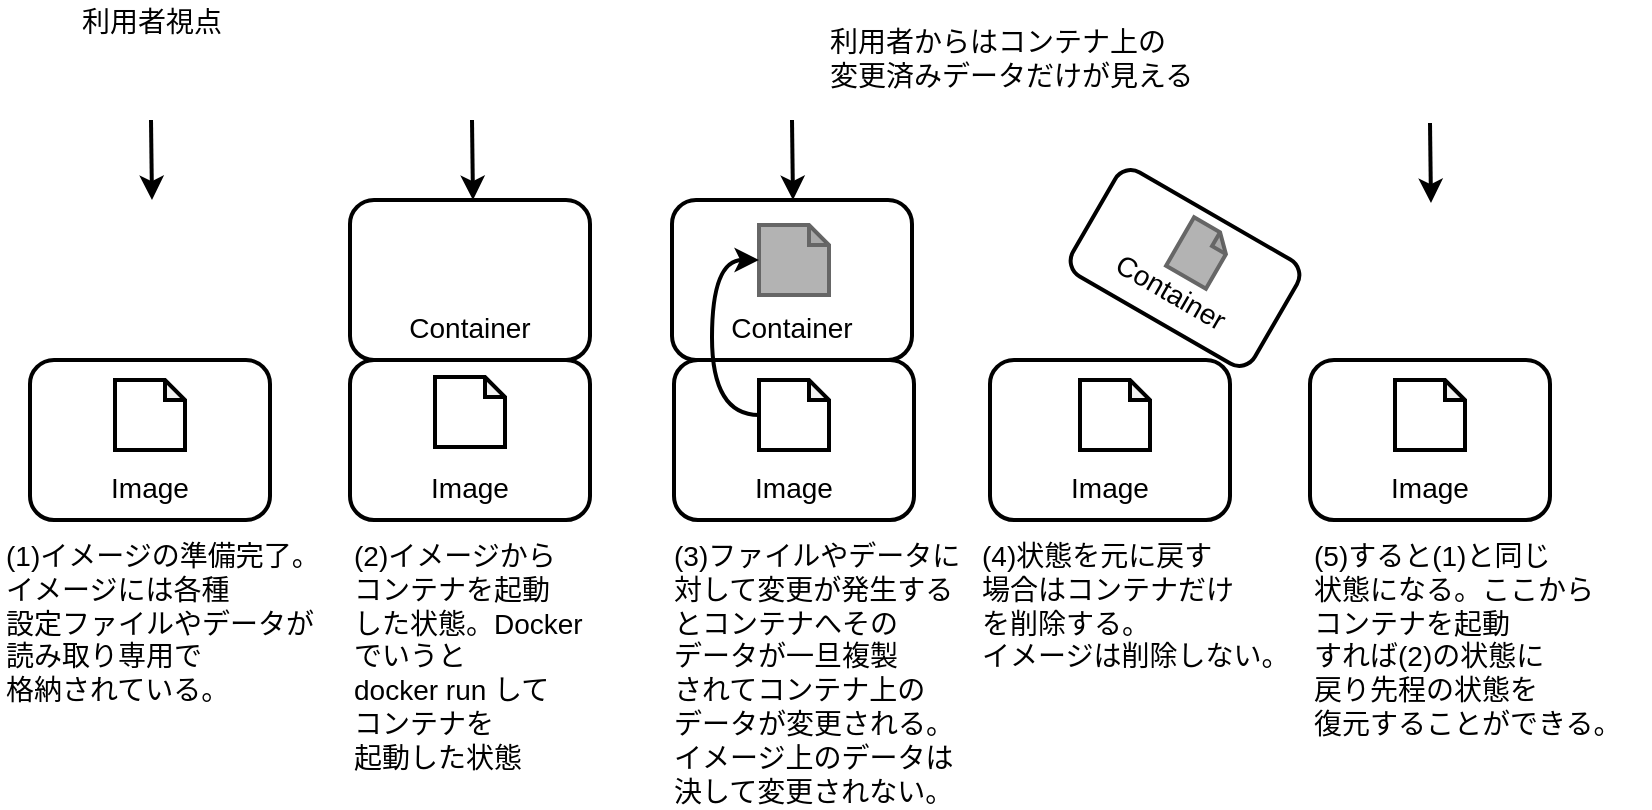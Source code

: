 <mxfile version="11.0.8" type="device"><diagram id="kqoa5kIM5FKcH3ShU5Pn" name="Page-1"><mxGraphModel dx="1102" dy="937" grid="1" gridSize="10" guides="1" tooltips="1" connect="1" arrows="1" fold="1" page="1" pageScale="1" pageWidth="850" pageHeight="1100" math="0" shadow="0"><root><mxCell id="0"/><mxCell id="1" parent="0"/><mxCell id="pwhbPlaWoWJqdCdjk40d-2" value="&lt;font style=&quot;font-size: 14px&quot;&gt;Image&lt;/font&gt;" style="rounded=1;whiteSpace=wrap;html=1;strokeWidth=2;verticalAlign=bottom;spacingBottom=5;" vertex="1" parent="1"><mxGeometry x="40" y="200" width="120" height="80" as="geometry"/></mxCell><mxCell id="pwhbPlaWoWJqdCdjk40d-7" value="&lt;font style=&quot;font-size: 14px&quot;&gt;Image&lt;/font&gt;" style="rounded=1;whiteSpace=wrap;html=1;strokeWidth=2;verticalAlign=bottom;spacingBottom=5;" vertex="1" parent="1"><mxGeometry x="362" y="200" width="120" height="80" as="geometry"/></mxCell><mxCell id="pwhbPlaWoWJqdCdjk40d-8" value="&lt;font style=&quot;font-size: 14px&quot;&gt;Image&lt;/font&gt;" style="rounded=1;whiteSpace=wrap;html=1;strokeWidth=2;verticalAlign=bottom;spacingBottom=5;" vertex="1" parent="1"><mxGeometry x="520" y="200" width="120" height="80" as="geometry"/></mxCell><mxCell id="pwhbPlaWoWJqdCdjk40d-9" value="&lt;span style=&quot;font-size: 14px&quot;&gt;Container&lt;/span&gt;" style="rounded=1;whiteSpace=wrap;html=1;strokeWidth=2;verticalAlign=bottom;spacingBottom=5;" vertex="1" parent="1"><mxGeometry x="361" y="120" width="120" height="80" as="geometry"/></mxCell><mxCell id="pwhbPlaWoWJqdCdjk40d-11" value="&lt;font style=&quot;font-size: 14px&quot;&gt;Image&lt;/font&gt;" style="rounded=1;whiteSpace=wrap;html=1;strokeWidth=2;verticalAlign=bottom;spacingBottom=5;" vertex="1" parent="1"><mxGeometry x="680" y="200" width="120" height="80" as="geometry"/></mxCell><mxCell id="pwhbPlaWoWJqdCdjk40d-16" value="" style="shape=image;html=1;verticalAlign=top;verticalLabelPosition=bottom;labelBackgroundColor=#ffffff;imageAspect=0;aspect=fixed;image=https://cdn2.iconfinder.com/data/icons/brush-set-free/512/BRoom_Stick_2-128.png;strokeWidth=2;" vertex="1" parent="1"><mxGeometry x="497" y="109.5" width="58" height="58" as="geometry"/></mxCell><mxCell id="pwhbPlaWoWJqdCdjk40d-17" value="&lt;span style=&quot;font-size: 14px&quot;&gt;Container&lt;/span&gt;" style="rounded=1;whiteSpace=wrap;html=1;strokeWidth=2;verticalAlign=bottom;spacingBottom=5;rotation=30;" vertex="1" parent="1"><mxGeometry x="565" y="124" width="105" height="60" as="geometry"/></mxCell><mxCell id="pwhbPlaWoWJqdCdjk40d-22" value="" style="shape=note;whiteSpace=wrap;html=1;backgroundOutline=1;darkOpacity=0.05;strokeColor=#666666;strokeWidth=2;size=10;fillColor=#B3B3B3;fontColor=#333333;" vertex="1" parent="1"><mxGeometry x="404.5" y="132.5" width="35" height="35" as="geometry"/></mxCell><mxCell id="pwhbPlaWoWJqdCdjk40d-23" value="" style="shape=note;whiteSpace=wrap;html=1;backgroundOutline=1;darkOpacity=0.05;strokeWidth=2;size=10;" vertex="1" parent="1"><mxGeometry x="404.5" y="210" width="35" height="35" as="geometry"/></mxCell><mxCell id="pwhbPlaWoWJqdCdjk40d-24" value="&lt;font style=&quot;font-size: 14px&quot;&gt;(3)ファイルやデータに&lt;br&gt;対して変更が発生する&lt;br&gt;とコンテナへその&lt;br&gt;データが一旦複製&lt;br&gt;されてコンテナ上の&lt;br&gt;データが変更される。&lt;br&gt;イメージ上のデータは&lt;br&gt;決して変更されない。&lt;/font&gt;" style="text;html=1;resizable=0;points=[];autosize=1;align=left;verticalAlign=top;spacingTop=-4;" vertex="1" parent="1"><mxGeometry x="360" y="287" width="160" height="120" as="geometry"/></mxCell><mxCell id="pwhbPlaWoWJqdCdjk40d-25" value="" style="shape=note;whiteSpace=wrap;html=1;backgroundOutline=1;darkOpacity=0.05;strokeWidth=2;size=10;" vertex="1" parent="1"><mxGeometry x="82.5" y="210" width="35" height="35" as="geometry"/></mxCell><mxCell id="pwhbPlaWoWJqdCdjk40d-26" value="&lt;font style=&quot;font-size: 14px&quot;&gt;(1)イメージの準備完了。&lt;br&gt;イメージには各種&lt;br&gt;設定ファイルやデータが&lt;br&gt;読み取り専用で&lt;br&gt;格納されている。&lt;/font&gt;" style="text;html=1;resizable=0;points=[];autosize=1;align=left;verticalAlign=top;spacingTop=-4;" vertex="1" parent="1"><mxGeometry x="25.5" y="287" width="170" height="80" as="geometry"/></mxCell><mxCell id="pwhbPlaWoWJqdCdjk40d-27" value="" style="shape=note;whiteSpace=wrap;html=1;backgroundOutline=1;darkOpacity=0.05;strokeWidth=2;size=10;" vertex="1" parent="1"><mxGeometry x="565" y="210" width="35" height="35" as="geometry"/></mxCell><mxCell id="pwhbPlaWoWJqdCdjk40d-28" value="" style="shape=note;whiteSpace=wrap;html=1;backgroundOutline=1;darkOpacity=0.05;strokeWidth=2;size=10;" vertex="1" parent="1"><mxGeometry x="722.5" y="210" width="35" height="35" as="geometry"/></mxCell><mxCell id="pwhbPlaWoWJqdCdjk40d-29" value="&lt;font style=&quot;font-size: 14px&quot;&gt;(4)状態を元に戻す&lt;br&gt;場合はコンテナだけ&lt;br&gt;を削除する。&lt;br&gt;イメージは削除しない。&lt;/font&gt;" style="text;html=1;resizable=0;points=[];autosize=1;align=left;verticalAlign=top;spacingTop=-4;" vertex="1" parent="1"><mxGeometry x="513.5" y="287" width="170" height="60" as="geometry"/></mxCell><mxCell id="pwhbPlaWoWJqdCdjk40d-30" value="&lt;font style=&quot;font-size: 14px&quot;&gt;(5)すると(1)と同じ&lt;br&gt;状態になる。ここから&lt;br&gt;コンテナを起動&lt;br&gt;すれば(2)の状態に&lt;br&gt;戻り先程の状態を&lt;br&gt;復元することができる。&lt;/font&gt;" style="text;html=1;resizable=0;points=[];autosize=1;align=left;verticalAlign=top;spacingTop=-4;" vertex="1" parent="1"><mxGeometry x="680" y="287" width="170" height="90" as="geometry"/></mxCell><mxCell id="pwhbPlaWoWJqdCdjk40d-31" value="" style="endArrow=classic;html=1;strokeColor=#000000;strokeWidth=2;edgeStyle=orthogonalEdgeStyle;curved=1;entryX=0;entryY=0.5;entryDx=0;entryDy=0;entryPerimeter=0;exitX=0;exitY=0.5;exitDx=0;exitDy=0;exitPerimeter=0;" edge="1" parent="1" source="pwhbPlaWoWJqdCdjk40d-23" target="pwhbPlaWoWJqdCdjk40d-22"><mxGeometry width="50" height="50" relative="1" as="geometry"><mxPoint x="421" y="210" as="sourcePoint"/><mxPoint x="251" y="160" as="targetPoint"/><Array as="points"><mxPoint x="381" y="228"/><mxPoint x="381" y="150"/></Array></mxGeometry></mxCell><mxCell id="pwhbPlaWoWJqdCdjk40d-35" value="" style="shape=note;whiteSpace=wrap;html=1;backgroundOutline=1;darkOpacity=0.05;strokeColor=#666666;strokeWidth=2;size=8;fillColor=#B3B3B3;fontColor=#333333;rotation=30;" vertex="1" parent="1"><mxGeometry x="613.5" y="132.5" width="23" height="28" as="geometry"/></mxCell><mxCell id="pwhbPlaWoWJqdCdjk40d-36" value="&lt;font style=&quot;font-size: 14px&quot;&gt;Image&lt;/font&gt;" style="rounded=1;whiteSpace=wrap;html=1;strokeWidth=2;verticalAlign=bottom;spacingBottom=5;" vertex="1" parent="1"><mxGeometry x="200" y="200" width="120" height="80" as="geometry"/></mxCell><mxCell id="pwhbPlaWoWJqdCdjk40d-38" value="" style="shape=note;whiteSpace=wrap;html=1;backgroundOutline=1;darkOpacity=0.05;strokeWidth=2;size=10;" vertex="1" parent="1"><mxGeometry x="242.5" y="208.5" width="35" height="35" as="geometry"/></mxCell><mxCell id="pwhbPlaWoWJqdCdjk40d-40" value="&lt;span style=&quot;font-size: 14px&quot;&gt;Container&lt;/span&gt;" style="rounded=1;whiteSpace=wrap;html=1;strokeWidth=2;verticalAlign=bottom;spacingBottom=5;" vertex="1" parent="1"><mxGeometry x="200" y="120" width="120" height="80" as="geometry"/></mxCell><mxCell id="pwhbPlaWoWJqdCdjk40d-41" value="&lt;font style=&quot;font-size: 14px&quot;&gt;(2)イメージから&lt;br&gt;コンテナを起動&lt;br&gt;した状態。Docker&lt;br&gt;でいうと&lt;br&gt;docker run して&lt;br&gt;コンテナを&lt;br&gt;起動した状態&lt;br&gt;&lt;/font&gt;" style="text;html=1;resizable=0;points=[];autosize=1;align=left;verticalAlign=top;spacingTop=-4;" vertex="1" parent="1"><mxGeometry x="200" y="287" width="130" height="110" as="geometry"/></mxCell><mxCell id="pwhbPlaWoWJqdCdjk40d-42" value="" style="shape=image;html=1;verticalAlign=top;verticalLabelPosition=bottom;labelBackgroundColor=#ffffff;imageAspect=0;aspect=fixed;image=https://cdn4.iconfinder.com/data/icons/essential-app-2/16/user-avatar-human-admin-login-128.png" vertex="1" parent="1"><mxGeometry x="80.5" y="40" width="40" height="40" as="geometry"/></mxCell><mxCell id="pwhbPlaWoWJqdCdjk40d-43" value="&lt;font style=&quot;font-size: 14px&quot;&gt;利用者視点&lt;/font&gt;" style="text;html=1;resizable=0;points=[];autosize=1;align=left;verticalAlign=top;spacingTop=-4;" vertex="1" parent="1"><mxGeometry x="64" y="20" width="90" height="20" as="geometry"/></mxCell><mxCell id="pwhbPlaWoWJqdCdjk40d-45" value="" style="shape=image;html=1;verticalAlign=top;verticalLabelPosition=bottom;labelBackgroundColor=#ffffff;imageAspect=0;aspect=fixed;image=https://cdn2.iconfinder.com/data/icons/organs-2/100/Organs__20161110_Eye-b-128.png;strokeWidth=2;fillColor=#B3B3B3;" vertex="1" parent="1"><mxGeometry x="58.5" y="37" width="24" height="24" as="geometry"/></mxCell><mxCell id="pwhbPlaWoWJqdCdjk40d-47" value="" style="endArrow=classic;html=1;strokeColor=#000000;strokeWidth=2;exitX=0.5;exitY=1;exitDx=0;exitDy=0;" edge="1" parent="1" source="pwhbPlaWoWJqdCdjk40d-42"><mxGeometry width="50" height="50" relative="1" as="geometry"><mxPoint x="69" y="132.5" as="sourcePoint"/><mxPoint x="101" y="120" as="targetPoint"/></mxGeometry></mxCell><mxCell id="pwhbPlaWoWJqdCdjk40d-52" value="" style="shape=image;html=1;verticalAlign=top;verticalLabelPosition=bottom;labelBackgroundColor=#ffffff;imageAspect=0;aspect=fixed;image=https://cdn4.iconfinder.com/data/icons/essential-app-2/16/user-avatar-human-admin-login-128.png" vertex="1" parent="1"><mxGeometry x="401" y="40" width="40" height="40" as="geometry"/></mxCell><mxCell id="pwhbPlaWoWJqdCdjk40d-53" value="" style="shape=image;html=1;verticalAlign=top;verticalLabelPosition=bottom;labelBackgroundColor=#ffffff;imageAspect=0;aspect=fixed;image=https://cdn2.iconfinder.com/data/icons/organs-2/100/Organs__20161110_Eye-b-128.png;strokeWidth=2;fillColor=#B3B3B3;" vertex="1" parent="1"><mxGeometry x="377" y="37" width="24" height="24" as="geometry"/></mxCell><mxCell id="pwhbPlaWoWJqdCdjk40d-54" value="" style="endArrow=classic;html=1;strokeColor=#000000;strokeWidth=2;exitX=0.5;exitY=1;exitDx=0;exitDy=0;" edge="1" parent="1" source="pwhbPlaWoWJqdCdjk40d-52"><mxGeometry width="50" height="50" relative="1" as="geometry"><mxPoint x="389.5" y="132.5" as="sourcePoint"/><mxPoint x="421.5" y="120" as="targetPoint"/></mxGeometry></mxCell><mxCell id="pwhbPlaWoWJqdCdjk40d-55" value="&lt;span style=&quot;font-size: 14px&quot;&gt;利用者からはコンテナ上の&lt;br&gt;変更済みデータだけが見える&lt;br&gt;&lt;/span&gt;" style="text;html=1;resizable=0;points=[];autosize=1;align=left;verticalAlign=top;spacingTop=-4;" vertex="1" parent="1"><mxGeometry x="437.5" y="30" width="200" height="30" as="geometry"/></mxCell><mxCell id="pwhbPlaWoWJqdCdjk40d-56" value="" style="shape=image;html=1;verticalAlign=top;verticalLabelPosition=bottom;labelBackgroundColor=#ffffff;imageAspect=0;aspect=fixed;image=https://cdn4.iconfinder.com/data/icons/essential-app-2/16/user-avatar-human-admin-login-128.png" vertex="1" parent="1"><mxGeometry x="241" y="40" width="40" height="40" as="geometry"/></mxCell><mxCell id="pwhbPlaWoWJqdCdjk40d-57" value="" style="shape=image;html=1;verticalAlign=top;verticalLabelPosition=bottom;labelBackgroundColor=#ffffff;imageAspect=0;aspect=fixed;image=https://cdn2.iconfinder.com/data/icons/organs-2/100/Organs__20161110_Eye-b-128.png;strokeWidth=2;fillColor=#B3B3B3;" vertex="1" parent="1"><mxGeometry x="219" y="37" width="24" height="24" as="geometry"/></mxCell><mxCell id="pwhbPlaWoWJqdCdjk40d-58" value="" style="endArrow=classic;html=1;strokeColor=#000000;strokeWidth=2;exitX=0.5;exitY=1;exitDx=0;exitDy=0;" edge="1" parent="1" source="pwhbPlaWoWJqdCdjk40d-56"><mxGeometry width="50" height="50" relative="1" as="geometry"><mxPoint x="229.5" y="132.5" as="sourcePoint"/><mxPoint x="261.5" y="120" as="targetPoint"/></mxGeometry></mxCell><mxCell id="pwhbPlaWoWJqdCdjk40d-59" value="" style="shape=image;html=1;verticalAlign=top;verticalLabelPosition=bottom;labelBackgroundColor=#ffffff;imageAspect=0;aspect=fixed;image=https://cdn4.iconfinder.com/data/icons/essential-app-2/16/user-avatar-human-admin-login-128.png" vertex="1" parent="1"><mxGeometry x="720" y="41.5" width="40" height="40" as="geometry"/></mxCell><mxCell id="pwhbPlaWoWJqdCdjk40d-60" value="" style="shape=image;html=1;verticalAlign=top;verticalLabelPosition=bottom;labelBackgroundColor=#ffffff;imageAspect=0;aspect=fixed;image=https://cdn2.iconfinder.com/data/icons/organs-2/100/Organs__20161110_Eye-b-128.png;strokeWidth=2;fillColor=#B3B3B3;" vertex="1" parent="1"><mxGeometry x="698.5" y="38.5" width="23" height="23" as="geometry"/></mxCell><mxCell id="pwhbPlaWoWJqdCdjk40d-61" value="" style="endArrow=classic;html=1;strokeColor=#000000;strokeWidth=2;exitX=0.5;exitY=1;exitDx=0;exitDy=0;" edge="1" parent="1" source="pwhbPlaWoWJqdCdjk40d-59"><mxGeometry width="50" height="50" relative="1" as="geometry"><mxPoint x="708.5" y="134" as="sourcePoint"/><mxPoint x="740.5" y="121.5" as="targetPoint"/></mxGeometry></mxCell></root></mxGraphModel></diagram></mxfile>